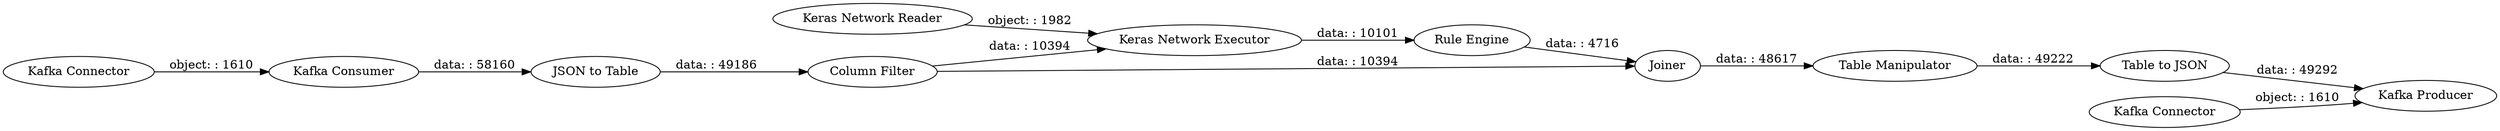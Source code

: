 digraph {
	"3803883988812761452_70" [label="Keras Network Reader"]
	"3803883988812761452_24" [label="Kafka Consumer"]
	"3803883988812761452_65" [label="Kafka Producer"]
	"3803883988812761452_71" [label="Keras Network Executor"]
	"3803883988812761452_69" [label="Table Manipulator"]
	"3803883988812761452_67" [label=Joiner]
	"3803883988812761452_58" [label="Column Filter"]
	"3803883988812761452_23" [label="Kafka Connector"]
	"3803883988812761452_63" [label="Rule Engine"]
	"3803883988812761452_66" [label="Kafka Connector"]
	"3803883988812761452_40" [label="JSON to Table"]
	"3803883988812761452_68" [label="Table to JSON"]
	"3803883988812761452_63" -> "3803883988812761452_67" [label="data: : 4716"]
	"3803883988812761452_70" -> "3803883988812761452_71" [label="object: : 1982"]
	"3803883988812761452_67" -> "3803883988812761452_69" [label="data: : 48617"]
	"3803883988812761452_40" -> "3803883988812761452_58" [label="data: : 49186"]
	"3803883988812761452_69" -> "3803883988812761452_68" [label="data: : 49222"]
	"3803883988812761452_71" -> "3803883988812761452_63" [label="data: : 10101"]
	"3803883988812761452_66" -> "3803883988812761452_65" [label="object: : 1610"]
	"3803883988812761452_58" -> "3803883988812761452_71" [label="data: : 10394"]
	"3803883988812761452_58" -> "3803883988812761452_67" [label="data: : 10394"]
	"3803883988812761452_24" -> "3803883988812761452_40" [label="data: : 58160"]
	"3803883988812761452_68" -> "3803883988812761452_65" [label="data: : 49292"]
	"3803883988812761452_23" -> "3803883988812761452_24" [label="object: : 1610"]
	rankdir=LR
}
